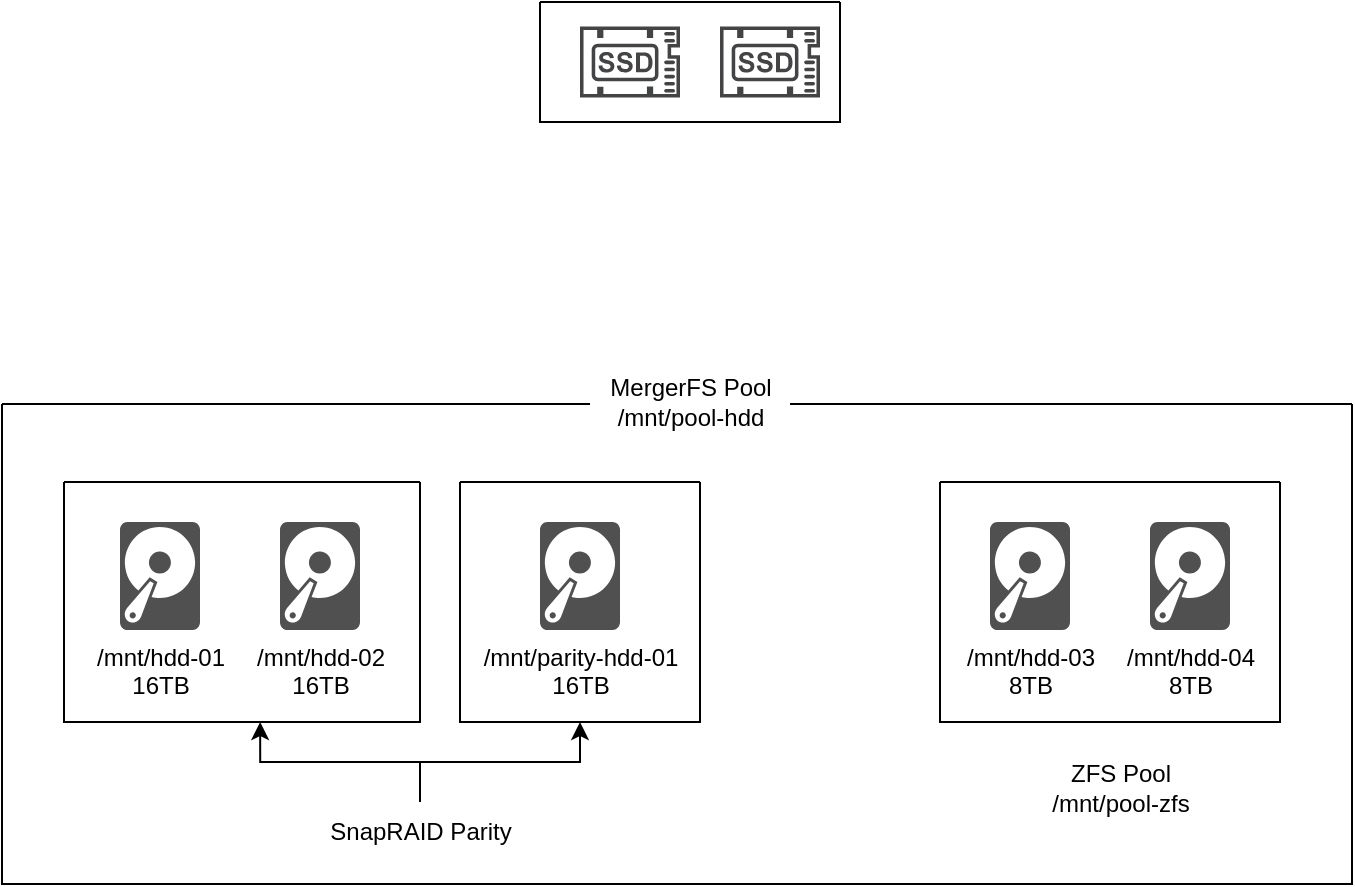<mxfile version="27.0.1">
  <diagram name="Page-1" id="cWDBNV2v8mS3Kt5XcIzP">
    <mxGraphModel dx="985" dy="865" grid="1" gridSize="10" guides="1" tooltips="1" connect="1" arrows="1" fold="1" page="1" pageScale="1" pageWidth="850" pageHeight="1100" background="light-dark(#FFFFFF,#000000)" math="0" shadow="0">
      <root>
        <mxCell id="0" />
        <mxCell id="1" parent="0" />
        <mxCell id="KHwJY_O5MvQ1fBtN65Wm-1" value="/mnt/hdd-01&lt;div&gt;16TB&lt;/div&gt;" style="sketch=0;pointerEvents=1;shadow=0;dashed=0;html=1;strokeColor=none;fillColor=#505050;labelPosition=center;verticalLabelPosition=bottom;verticalAlign=top;outlineConnect=0;align=center;shape=mxgraph.office.devices.hard_disk;" parent="1" vertex="1">
          <mxGeometry x="90" y="770" width="40" height="54" as="geometry" />
        </mxCell>
        <mxCell id="KHwJY_O5MvQ1fBtN65Wm-2" value="&lt;div&gt;/mnt/hdd-02&lt;/div&gt;&lt;div&gt;16TB&lt;/div&gt;" style="sketch=0;pointerEvents=1;shadow=0;dashed=0;html=1;strokeColor=none;fillColor=#505050;labelPosition=center;verticalLabelPosition=bottom;verticalAlign=top;outlineConnect=0;align=center;shape=mxgraph.office.devices.hard_disk;" parent="1" vertex="1">
          <mxGeometry x="170" y="770" width="40" height="54" as="geometry" />
        </mxCell>
        <mxCell id="KHwJY_O5MvQ1fBtN65Wm-3" value="/mnt/parity-hdd-01&lt;div&gt;16TB&lt;br&gt;&lt;div&gt;&lt;div&gt;&lt;div&gt;&lt;br&gt;&lt;/div&gt;&lt;/div&gt;&lt;/div&gt;&lt;/div&gt;" style="sketch=0;pointerEvents=1;shadow=0;dashed=0;html=1;strokeColor=none;fillColor=#505050;labelPosition=center;verticalLabelPosition=bottom;verticalAlign=top;outlineConnect=0;align=center;shape=mxgraph.office.devices.hard_disk;" parent="1" vertex="1">
          <mxGeometry x="300" y="770" width="40" height="54" as="geometry" />
        </mxCell>
        <mxCell id="xL38vGqTjKEQi2ETifp--1" value="/mnt/hdd-03&lt;div&gt;&lt;div&gt;8TB&lt;/div&gt;&lt;/div&gt;" style="sketch=0;pointerEvents=1;shadow=0;dashed=0;html=1;strokeColor=none;fillColor=#505050;labelPosition=center;verticalLabelPosition=bottom;verticalAlign=top;outlineConnect=0;align=center;shape=mxgraph.office.devices.hard_disk;" vertex="1" parent="1">
          <mxGeometry x="525" y="770" width="40" height="54" as="geometry" />
        </mxCell>
        <mxCell id="xL38vGqTjKEQi2ETifp--2" value="&lt;div&gt;/mnt/hdd-04&lt;/div&gt;&lt;div&gt;8TB&lt;/div&gt;" style="sketch=0;pointerEvents=1;shadow=0;dashed=0;html=1;strokeColor=none;fillColor=#505050;labelPosition=center;verticalLabelPosition=bottom;verticalAlign=top;outlineConnect=0;align=center;shape=mxgraph.office.devices.hard_disk;" vertex="1" parent="1">
          <mxGeometry x="605" y="770" width="40" height="54" as="geometry" />
        </mxCell>
        <mxCell id="xL38vGqTjKEQi2ETifp--3" value="" style="swimlane;startSize=0;" vertex="1" parent="1">
          <mxGeometry x="62" y="750" width="178" height="120" as="geometry">
            <mxRectangle x="560" y="730" width="50" height="40" as="alternateBounds" />
          </mxGeometry>
        </mxCell>
        <mxCell id="xL38vGqTjKEQi2ETifp--18" value="" style="swimlane;startSize=0;" vertex="1" parent="1">
          <mxGeometry x="260" y="750" width="120" height="120" as="geometry">
            <mxRectangle x="260" y="740" width="50" height="40" as="alternateBounds" />
          </mxGeometry>
        </mxCell>
        <mxCell id="xL38vGqTjKEQi2ETifp--24" value="&lt;div&gt;ZFS Pool&lt;/div&gt;/mnt/pool-zfs" style="text;html=1;align=center;verticalAlign=middle;resizable=0;points=[];autosize=1;strokeColor=none;fillColor=none;" vertex="1" parent="1">
          <mxGeometry x="545" y="883" width="90" height="40" as="geometry" />
        </mxCell>
        <mxCell id="xL38vGqTjKEQi2ETifp--35" style="edgeStyle=orthogonalEdgeStyle;rounded=0;orthogonalLoop=1;jettySize=auto;html=1;entryX=0.5;entryY=1;entryDx=0;entryDy=0;" edge="1" parent="1" source="xL38vGqTjKEQi2ETifp--29" target="xL38vGqTjKEQi2ETifp--18">
          <mxGeometry relative="1" as="geometry" />
        </mxCell>
        <mxCell id="xL38vGqTjKEQi2ETifp--29" value="SnapRAID Parity" style="text;html=1;align=center;verticalAlign=middle;resizable=0;points=[];autosize=1;strokeColor=none;fillColor=none;" vertex="1" parent="1">
          <mxGeometry x="185" y="910" width="110" height="30" as="geometry" />
        </mxCell>
        <mxCell id="xL38vGqTjKEQi2ETifp--34" style="edgeStyle=orthogonalEdgeStyle;rounded=0;orthogonalLoop=1;jettySize=auto;html=1;entryX=0.551;entryY=1;entryDx=0;entryDy=0;entryPerimeter=0;" edge="1" parent="1" source="xL38vGqTjKEQi2ETifp--29" target="xL38vGqTjKEQi2ETifp--3">
          <mxGeometry relative="1" as="geometry" />
        </mxCell>
        <mxCell id="xL38vGqTjKEQi2ETifp--39" value="" style="swimlane;startSize=0;" vertex="1" parent="1">
          <mxGeometry x="500" y="750" width="170" height="120" as="geometry">
            <mxRectangle x="260" y="740" width="50" height="40" as="alternateBounds" />
          </mxGeometry>
        </mxCell>
        <mxCell id="xL38vGqTjKEQi2ETifp--43" value="" style="swimlane;startSize=0;" vertex="1" parent="1">
          <mxGeometry x="300" y="510" width="150" height="60" as="geometry" />
        </mxCell>
        <mxCell id="xL38vGqTjKEQi2ETifp--41" value="" style="sketch=0;pointerEvents=1;shadow=0;dashed=0;html=1;strokeColor=none;fillColor=#434445;aspect=fixed;labelPosition=center;verticalLabelPosition=bottom;verticalAlign=top;align=center;outlineConnect=0;shape=mxgraph.vvd.ssd;" vertex="1" parent="xL38vGqTjKEQi2ETifp--43">
          <mxGeometry x="20" y="12.25" width="50" height="35.5" as="geometry" />
        </mxCell>
        <mxCell id="xL38vGqTjKEQi2ETifp--42" value="" style="sketch=0;pointerEvents=1;shadow=0;dashed=0;html=1;strokeColor=none;fillColor=#434445;aspect=fixed;labelPosition=center;verticalLabelPosition=bottom;verticalAlign=top;align=center;outlineConnect=0;shape=mxgraph.vvd.ssd;" vertex="1" parent="xL38vGqTjKEQi2ETifp--43">
          <mxGeometry x="90" y="12.25" width="50" height="35.5" as="geometry" />
        </mxCell>
        <mxCell id="xL38vGqTjKEQi2ETifp--50" value="" style="swimlane;startSize=0;" vertex="1" parent="1">
          <mxGeometry x="31" y="711" width="675" height="240" as="geometry" />
        </mxCell>
        <mxCell id="xL38vGqTjKEQi2ETifp--8" value="MergerFS Pool&lt;div&gt;/mnt/pool-hdd&lt;/div&gt;" style="text;html=1;align=center;verticalAlign=middle;resizable=0;points=[];autosize=1;rounded=0;shadow=0;glass=0;fillColor=default;" vertex="1" parent="1">
          <mxGeometry x="325" y="690" width="100" height="40" as="geometry" />
        </mxCell>
      </root>
    </mxGraphModel>
  </diagram>
</mxfile>
